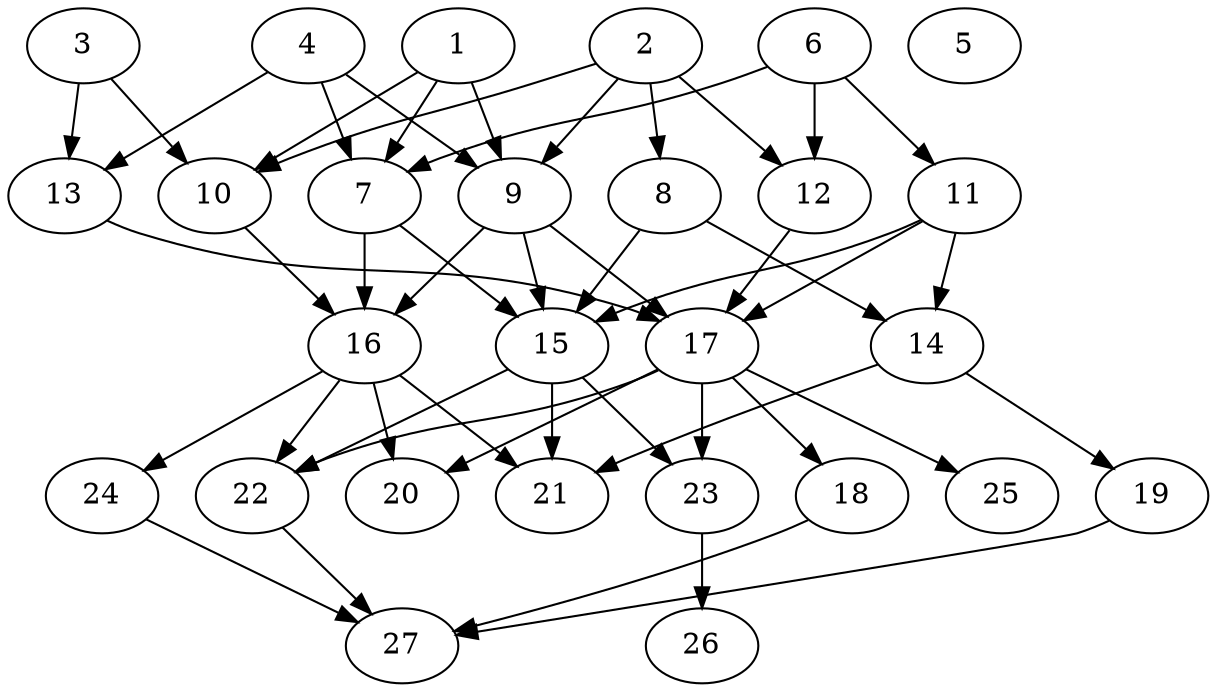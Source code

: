 // DAG (tier=2-normal, mode=compute, n=27, ccr=0.354, fat=0.554, density=0.542, regular=0.411, jump=0.144, mindata=524288, maxdata=8388608)
// DAG automatically generated by daggen at Sun Aug 24 16:33:33 2025
// /home/ermia/Project/Environments/daggen/bin/daggen --dot --ccr 0.354 --fat 0.554 --regular 0.411 --density 0.542 --jump 0.144 --mindata 524288 --maxdata 8388608 -n 27 
digraph G {
  1 [size="101994093724473936", alpha="0.06", expect_size="50997046862236968"]
  1 -> 7 [size ="60745945448448"]
  1 -> 9 [size ="60745945448448"]
  1 -> 10 [size ="60745945448448"]
  2 [size="31990763074453564", alpha="0.05", expect_size="15995381537226782"]
  2 -> 8 [size ="541309232218112"]
  2 -> 9 [size ="541309232218112"]
  2 -> 10 [size ="541309232218112"]
  2 -> 12 [size ="541309232218112"]
  3 [size="333647573007181824", alpha="0.06", expect_size="166823786503590912"]
  3 -> 10 [size ="146709405499392"]
  3 -> 13 [size ="146709405499392"]
  4 [size="1872974516007079", alpha="0.09", expect_size="936487258003539"]
  4 -> 7 [size ="3193450790912"]
  4 -> 9 [size ="3193450790912"]
  4 -> 13 [size ="3193450790912"]
  5 [size="544224684147840768", alpha="0.04", expect_size="272112342073920384"]
  6 [size="53527555650351192", alpha="0.02", expect_size="26763777825175596"]
  6 -> 7 [size ="56794265157632"]
  6 -> 11 [size ="56794265157632"]
  6 -> 12 [size ="56794265157632"]
  7 [size="1846085098925926", alpha="0.19", expect_size="923042549462963"]
  7 -> 15 [size ="32820294582272"]
  7 -> 16 [size ="32820294582272"]
  8 [size="35542547241566388", alpha="0.09", expect_size="17771273620783194"]
  8 -> 14 [size ="21987892133888"]
  8 -> 15 [size ="21987892133888"]
  9 [size="11129727525726468", alpha="0.02", expect_size="5564863762863234"]
  9 -> 15 [size ="16068009525248"]
  9 -> 16 [size ="16068009525248"]
  9 -> 17 [size ="16068009525248"]
  10 [size="16008498399455094", alpha="0.11", expect_size="8004249199727547"]
  10 -> 16 [size ="9550337933312"]
  11 [size="43938546805756657664", alpha="0.08", expect_size="21969273402878328832"]
  11 -> 14 [size ="99614015356928"]
  11 -> 15 [size ="99614015356928"]
  11 -> 17 [size ="99614015356928"]
  12 [size="17496607289369456", alpha="0.19", expect_size="8748303644684728"]
  12 -> 17 [size ="15333570117632"]
  13 [size="236245419846975619072", alpha="0.20", expect_size="118122709923487809536"]
  13 -> 17 [size ="305725913956352"]
  14 [size="2487147699395998", alpha="0.09", expect_size="1243573849697999"]
  14 -> 19 [size ="57363188940800"]
  14 -> 21 [size ="57363188940800"]
  15 [size="7817795787595530", alpha="0.13", expect_size="3908897893797765"]
  15 -> 21 [size ="154889011331072"]
  15 -> 22 [size ="154889011331072"]
  15 -> 23 [size ="154889011331072"]
  16 [size="2864046461408788", alpha="0.09", expect_size="1432023230704394"]
  16 -> 20 [size ="71720719351808"]
  16 -> 21 [size ="71720719351808"]
  16 -> 22 [size ="71720719351808"]
  16 -> 24 [size ="71720719351808"]
  17 [size="730563223177341312", alpha="0.16", expect_size="365281611588670656"]
  17 -> 18 [size ="313984959905792"]
  17 -> 20 [size ="313984959905792"]
  17 -> 22 [size ="313984959905792"]
  17 -> 23 [size ="313984959905792"]
  17 -> 25 [size ="313984959905792"]
  18 [size="43481122016954679296", alpha="0.15", expect_size="21740561008477339648"]
  18 -> 27 [size ="98921451880448"]
  19 [size="354885287818198777856", alpha="0.19", expect_size="177442643909099388928"]
  19 -> 27 [size ="401003950112768"]
  20 [size="66975422367770768", alpha="0.05", expect_size="33487711183885384"]
  21 [size="1998155597255163", alpha="0.06", expect_size="999077798627581"]
  22 [size="7529737170112884", alpha="0.04", expect_size="3764868585056442"]
  22 -> 27 [size ="283361675313152"]
  23 [size="9588483947022404", alpha="0.08", expect_size="4794241973511202"]
  23 -> 26 [size ="12160260374528"]
  24 [size="915431360564344064", alpha="0.10", expect_size="457715680282172032"]
  24 -> 27 [size ="350720620494848"]
  25 [size="7307317966964076", alpha="0.01", expect_size="3653658983482038"]
  26 [size="69434067127652856", alpha="0.01", expect_size="34717033563826428"]
  27 [size="1150212171454055040", alpha="0.08", expect_size="575106085727027520"]
}